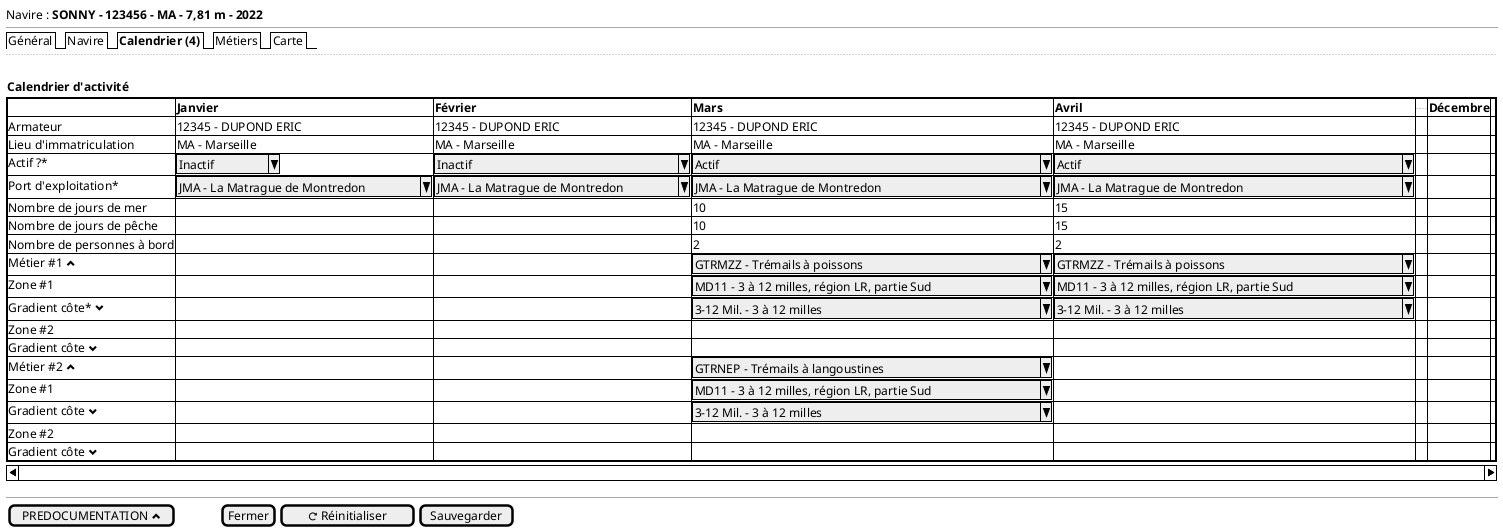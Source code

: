 @startsalt
{
  Navire : <b>SONNY - 123456 - MA - 7,81 m - 2022
  --
  {/ Général | Navire | <b>Calendrier (4) | Métiers | Carte}
  ..
  .


  {<b>Calendrier d'activité}
	{S-
	{#
     . | <b>Janvier | <b>Février | <b>Mars | <b>Avril| ... | <b>Décembre
     Armateur | 12345 - DUPOND ERIC | 12345 - DUPOND ERIC | 12345 - DUPOND ERIC | 12345 - DUPOND ERIC | . | . | .
     Lieu d'immatriculation | MA - Marseille | MA - Marseille | MA - Marseille | MA - Marseille | . | . | .
     Actif ?* | ^Inactif    ^| ^Inactif                       ^| ^Actif                                      ^ | ^Actif                                      ^| . | . | .
     Port d'exploitation* | ^JMA - La Matrague de Montredon^ | ^JMA - La Matrague de Montredon^ | ^JMA - La Matrague de Montredon             ^ | ^JMA - La Matrague de Montredon             ^| . | . | .
     Nombre de jours de mer | . | . | 10 | 15 | . | . | .
     Nombre de jours de pêche | . | . | 10 | 15 | . | . | .
     Nombre de personnes à bord | . | . | 2 | 2 | . | . | .
     Métier #1 <&chevron-top> | . | . | ^GTRMZZ - Trémails à poissons               ^ | ^GTRMZZ - Trémails à poissons               ^ | . | . | .
     Zone #1 | . | . | ^MD11 - 3 à 12 milles, région LR, partie Sud^| ^MD11 - 3 à 12 milles, région LR, partie Sud^ | . | . | .
     Gradient côte* <&chevron-bottom>| . | . | ^3-12 Mil. - 3 à 12 milles                  ^| ^3-12 Mil. - 3 à 12 milles                  ^ | . | . | .
     Zone #2 | . | . | . | . | . | .
     Gradient côte <&chevron-bottom>| . | . | . | . | . | . | .
     Métier #2 <&chevron-top>| . | . | ^GTRNEP - Trémails à langoustines           ^ | . | . | . | .
     Zone #1 | . | . | ^MD11 - 3 à 12 milles, région LR, partie Sud^|.| . | . | .
     Gradient côte <&chevron-bottom>| . | . | ^3-12 Mil. - 3 à 12 milles                  ^|.| . | . | .
     Zone #2 | . | . | . | . | . | . | .
     Gradient côte <&chevron-bottom>| . | . | . | . | . | . | .
    }
    }
  --
  { [PREDOCUMENTATION <&chevron-top> ] | . | . | . | . | . | . | . | . | [Fermer] | [<&reload> Réinitialiser] | [Sauvegarder] }
}
@endsalt